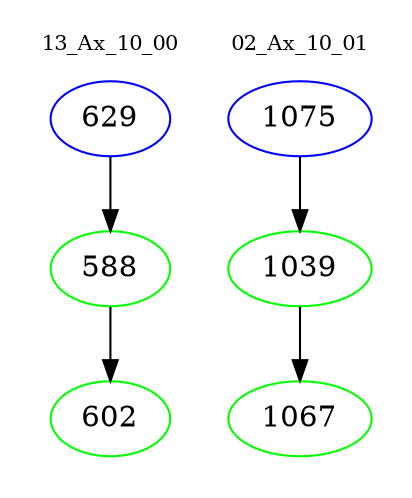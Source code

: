 digraph{
subgraph cluster_0 {
color = white
label = "13_Ax_10_00";
fontsize=10;
T0_629 [label="629", color="blue"]
T0_629 -> T0_588 [color="black"]
T0_588 [label="588", color="green"]
T0_588 -> T0_602 [color="black"]
T0_602 [label="602", color="green"]
}
subgraph cluster_1 {
color = white
label = "02_Ax_10_01";
fontsize=10;
T1_1075 [label="1075", color="blue"]
T1_1075 -> T1_1039 [color="black"]
T1_1039 [label="1039", color="green"]
T1_1039 -> T1_1067 [color="black"]
T1_1067 [label="1067", color="green"]
}
}
